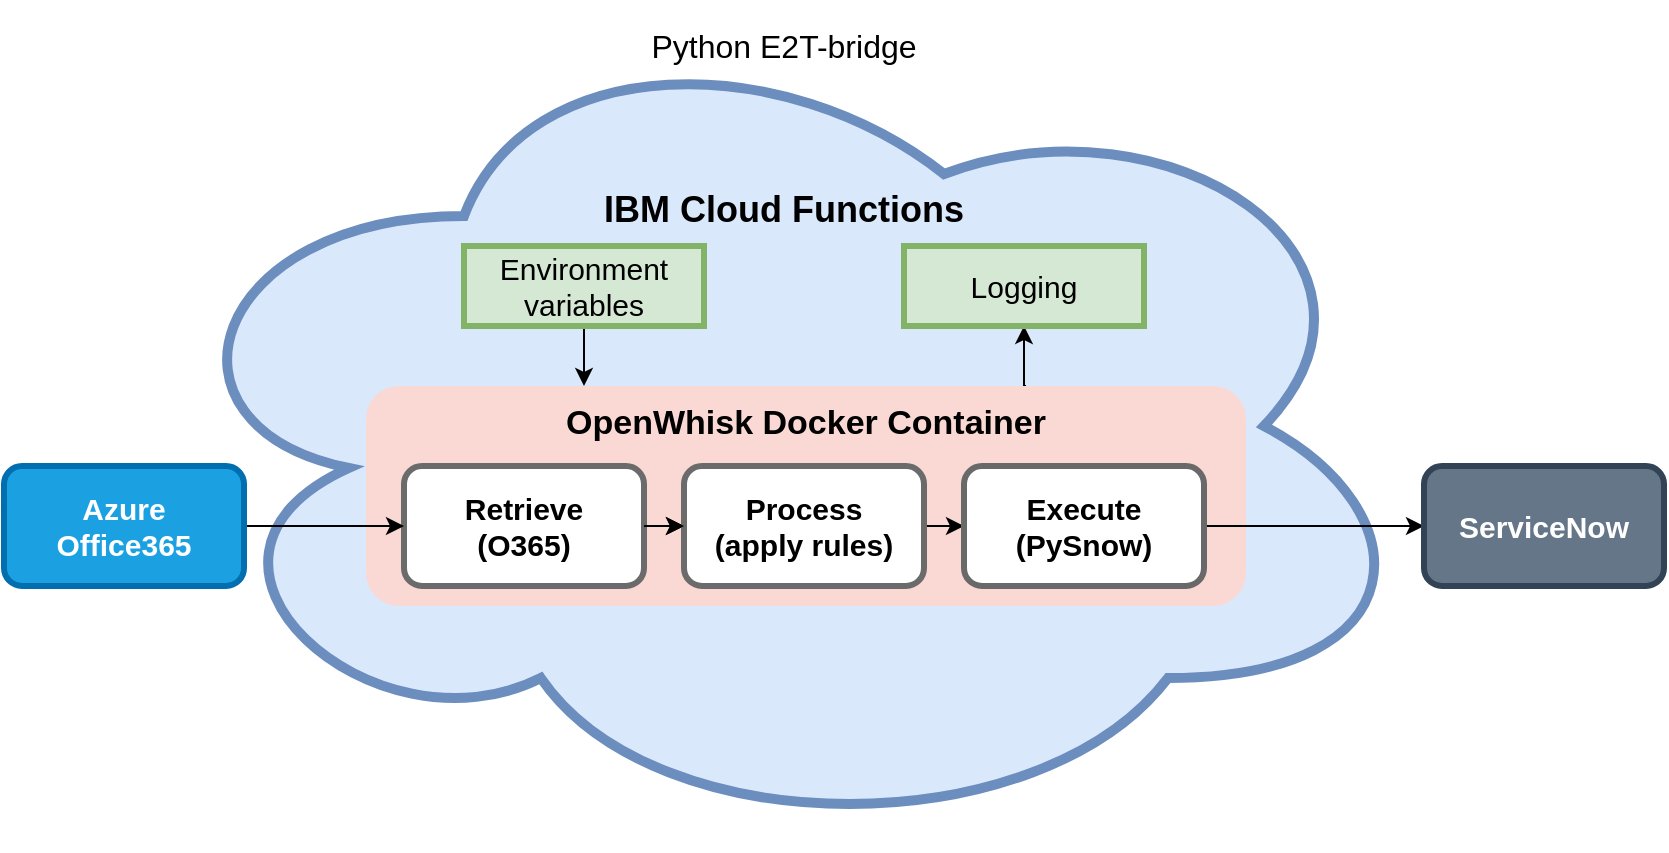 <mxfile version="10.7.7" type="github"><diagram id="Xsrj5gvIQPnTvIfYPSJn" name="Page-1"><mxGraphModel dx="2225" dy="810" grid="1" gridSize="10" guides="1" tooltips="1" connect="1" arrows="1" fold="1" page="1" pageScale="1" pageWidth="827" pageHeight="1169" math="0" shadow="0"><root><mxCell id="0"/><mxCell id="1" parent="0"/><mxCell id="LxgtS0Ey22xUTxcXNTPm-34" value="&lt;div style=&quot;font-size: 18px&quot;&gt;&lt;b&gt;IBM Cloud Functions&lt;/b&gt;&lt;/div&gt;&lt;div&gt;&lt;br&gt;&lt;/div&gt;&lt;div&gt;&lt;br&gt;&lt;/div&gt;&lt;div&gt;&lt;br&gt;&lt;/div&gt;&lt;div&gt;&lt;br&gt;&lt;/div&gt;&lt;div&gt;&lt;br&gt;&lt;/div&gt;&lt;div&gt;&lt;br&gt;&lt;/div&gt;&lt;div&gt;&lt;br&gt;&lt;/div&gt;&lt;div&gt;&lt;br&gt;&lt;/div&gt;&lt;div&gt;&lt;br&gt;&lt;/div&gt;&lt;div&gt;&lt;br&gt;&lt;/div&gt;&lt;div&gt;&lt;br&gt;&lt;/div&gt;&lt;div&gt;&lt;br&gt;&lt;/div&gt;" style="ellipse;shape=cloud;whiteSpace=wrap;html=1;rounded=1;shadow=0;comic=0;strokeColor=#6c8ebf;strokeWidth=5;fillColor=#dae8fc;fontSize=15;" parent="1" vertex="1"><mxGeometry x="40" y="30" width="640" height="420" as="geometry"/></mxCell><mxCell id="LxgtS0Ey22xUTxcXNTPm-32" style="edgeStyle=orthogonalEdgeStyle;rounded=0;orthogonalLoop=1;jettySize=auto;html=1;exitX=0.75;exitY=0;exitDx=0;exitDy=0;entryX=0.5;entryY=1;entryDx=0;entryDy=0;fontSize=15;" parent="1" source="LxgtS0Ey22xUTxcXNTPm-1" target="LxgtS0Ey22xUTxcXNTPm-31" edge="1"><mxGeometry relative="1" as="geometry"/></mxCell><mxCell id="LxgtS0Ey22xUTxcXNTPm-1" value="&lt;div style=&quot;font-size: 17px&quot;&gt;OpenWhisk Docker Container&lt;/div&gt;&lt;div&gt;&lt;br&gt;&lt;/div&gt;&lt;div&gt;&lt;br&gt;&lt;/div&gt;&lt;div&gt;&lt;br&gt;&lt;/div&gt;&lt;div&gt;&lt;br&gt;&lt;/div&gt;&lt;div&gt;&lt;br&gt;&lt;/div&gt;" style="rounded=1;whiteSpace=wrap;html=1;fillColor=#fad9d5;strokeColor=none;strokeWidth=5;fontStyle=1" parent="1" vertex="1"><mxGeometry x="151" y="220" width="440" height="110" as="geometry"/></mxCell><mxCell id="r5LDiC2spXlOQBRwAlcw-8" value="" style="edgeStyle=orthogonalEdgeStyle;rounded=0;orthogonalLoop=1;jettySize=auto;html=1;" edge="1" parent="1" source="LxgtS0Ey22xUTxcXNTPm-2" target="LxgtS0Ey22xUTxcXNTPm-3"><mxGeometry relative="1" as="geometry"/></mxCell><mxCell id="LxgtS0Ey22xUTxcXNTPm-2" value="Retrieve&lt;br&gt;(O365)" style="rounded=1;whiteSpace=wrap;html=1;fontStyle=1;fontSize=15;strokeWidth=3;strokeColor=#6B6B6B;" parent="1" vertex="1"><mxGeometry x="170" y="260" width="120" height="60" as="geometry"/></mxCell><mxCell id="LxgtS0Ey22xUTxcXNTPm-8" style="edgeStyle=orthogonalEdgeStyle;rounded=0;orthogonalLoop=1;jettySize=auto;html=1;exitX=1;exitY=0.5;exitDx=0;exitDy=0;" parent="1" source="LxgtS0Ey22xUTxcXNTPm-3" target="LxgtS0Ey22xUTxcXNTPm-4" edge="1"><mxGeometry relative="1" as="geometry"/></mxCell><mxCell id="LxgtS0Ey22xUTxcXNTPm-3" value="&lt;div&gt;Process&lt;/div&gt;&lt;div&gt;(apply rules)&lt;br&gt;&lt;/div&gt;" style="rounded=1;whiteSpace=wrap;html=1;fontSize=15;fontStyle=1;strokeWidth=3;strokeColor=#6B6B6B;" parent="1" vertex="1"><mxGeometry x="310" y="260" width="120" height="60" as="geometry"/></mxCell><mxCell id="LxgtS0Ey22xUTxcXNTPm-15" style="edgeStyle=orthogonalEdgeStyle;rounded=0;orthogonalLoop=1;jettySize=auto;html=1;exitX=1;exitY=0.5;exitDx=0;exitDy=0;fontSize=15;" parent="1" source="LxgtS0Ey22xUTxcXNTPm-4" target="LxgtS0Ey22xUTxcXNTPm-14" edge="1"><mxGeometry relative="1" as="geometry"/></mxCell><mxCell id="LxgtS0Ey22xUTxcXNTPm-4" value="Execute&lt;br&gt;&lt;div&gt;(PySnow)&lt;/div&gt;" style="rounded=1;whiteSpace=wrap;html=1;fontSize=15;fontStyle=1;strokeWidth=3;strokeColor=#696969;" parent="1" vertex="1"><mxGeometry x="450" y="260" width="120" height="60" as="geometry"/></mxCell><mxCell id="LxgtS0Ey22xUTxcXNTPm-6" value="" style="endArrow=classic;html=1;entryX=0;entryY=0.5;entryDx=0;entryDy=0;exitX=1;exitY=0.5;exitDx=0;exitDy=0;" parent="1" source="LxgtS0Ey22xUTxcXNTPm-2" target="LxgtS0Ey22xUTxcXNTPm-3" edge="1"><mxGeometry width="50" height="50" relative="1" as="geometry"><mxPoint x="160" y="440" as="sourcePoint"/><mxPoint x="210" y="390" as="targetPoint"/></mxGeometry></mxCell><mxCell id="LxgtS0Ey22xUTxcXNTPm-11" style="edgeStyle=orthogonalEdgeStyle;rounded=0;orthogonalLoop=1;jettySize=auto;html=1;exitX=1;exitY=0.5;exitDx=0;exitDy=0;" parent="1" source="LxgtS0Ey22xUTxcXNTPm-13" target="LxgtS0Ey22xUTxcXNTPm-2" edge="1"><mxGeometry relative="1" as="geometry"><mxPoint x="100" y="290" as="sourcePoint"/></mxGeometry></mxCell><mxCell id="LxgtS0Ey22xUTxcXNTPm-13" value="&lt;div&gt;Azure &lt;br&gt;&lt;/div&gt;&lt;div&gt;&lt;font color=&quot;#FFFFFF&quot;&gt;Office365&lt;/font&gt;&lt;/div&gt;" style="rounded=1;whiteSpace=wrap;html=1;strokeColor=#006EAF;fillColor=#1ba1e2;fontSize=15;fontStyle=1;fontColor=#ffffff;strokeWidth=3;" parent="1" vertex="1"><mxGeometry x="-30" y="260" width="120" height="60" as="geometry"/></mxCell><mxCell id="LxgtS0Ey22xUTxcXNTPm-14" value="&lt;b&gt;&lt;font color=&quot;#FFFFFF&quot;&gt;ServiceNow&lt;/font&gt;&lt;/b&gt;" style="rounded=1;whiteSpace=wrap;html=1;strokeColor=#314354;fillColor=#647687;fontSize=15;fontColor=#ffffff;strokeWidth=3;" parent="1" vertex="1"><mxGeometry x="680" y="260" width="120" height="60" as="geometry"/></mxCell><mxCell id="LxgtS0Ey22xUTxcXNTPm-36" value="" style="edgeStyle=orthogonalEdgeStyle;rounded=0;orthogonalLoop=1;jettySize=auto;html=1;fontSize=15;" parent="1" source="LxgtS0Ey22xUTxcXNTPm-18" edge="1"><mxGeometry relative="1" as="geometry"><mxPoint x="260" y="220" as="targetPoint"/></mxGeometry></mxCell><mxCell id="LxgtS0Ey22xUTxcXNTPm-18" value="Environment variables" style="rounded=0;whiteSpace=wrap;html=1;strokeColor=#82b366;fillColor=#d5e8d4;fontSize=15;strokeWidth=3;" parent="1" vertex="1"><mxGeometry x="200" y="150" width="120" height="40" as="geometry"/></mxCell><mxCell id="LxgtS0Ey22xUTxcXNTPm-31" value="Logging" style="rounded=0;whiteSpace=wrap;html=1;strokeColor=#82b366;fillColor=#d5e8d4;fontSize=15;strokeWidth=3;" parent="1" vertex="1"><mxGeometry x="420" y="150" width="120" height="40" as="geometry"/></mxCell><mxCell id="r5LDiC2spXlOQBRwAlcw-1" value="&lt;font style=&quot;font-size: 16px&quot;&gt;Python E2T-bridge&lt;/font&gt;" style="text;html=1;strokeColor=none;fillColor=none;align=center;verticalAlign=middle;whiteSpace=wrap;rounded=0;strokeWidth=6;" vertex="1" parent="1"><mxGeometry x="290" y="40" width="140" height="20" as="geometry"/></mxCell></root></mxGraphModel></diagram></mxfile>